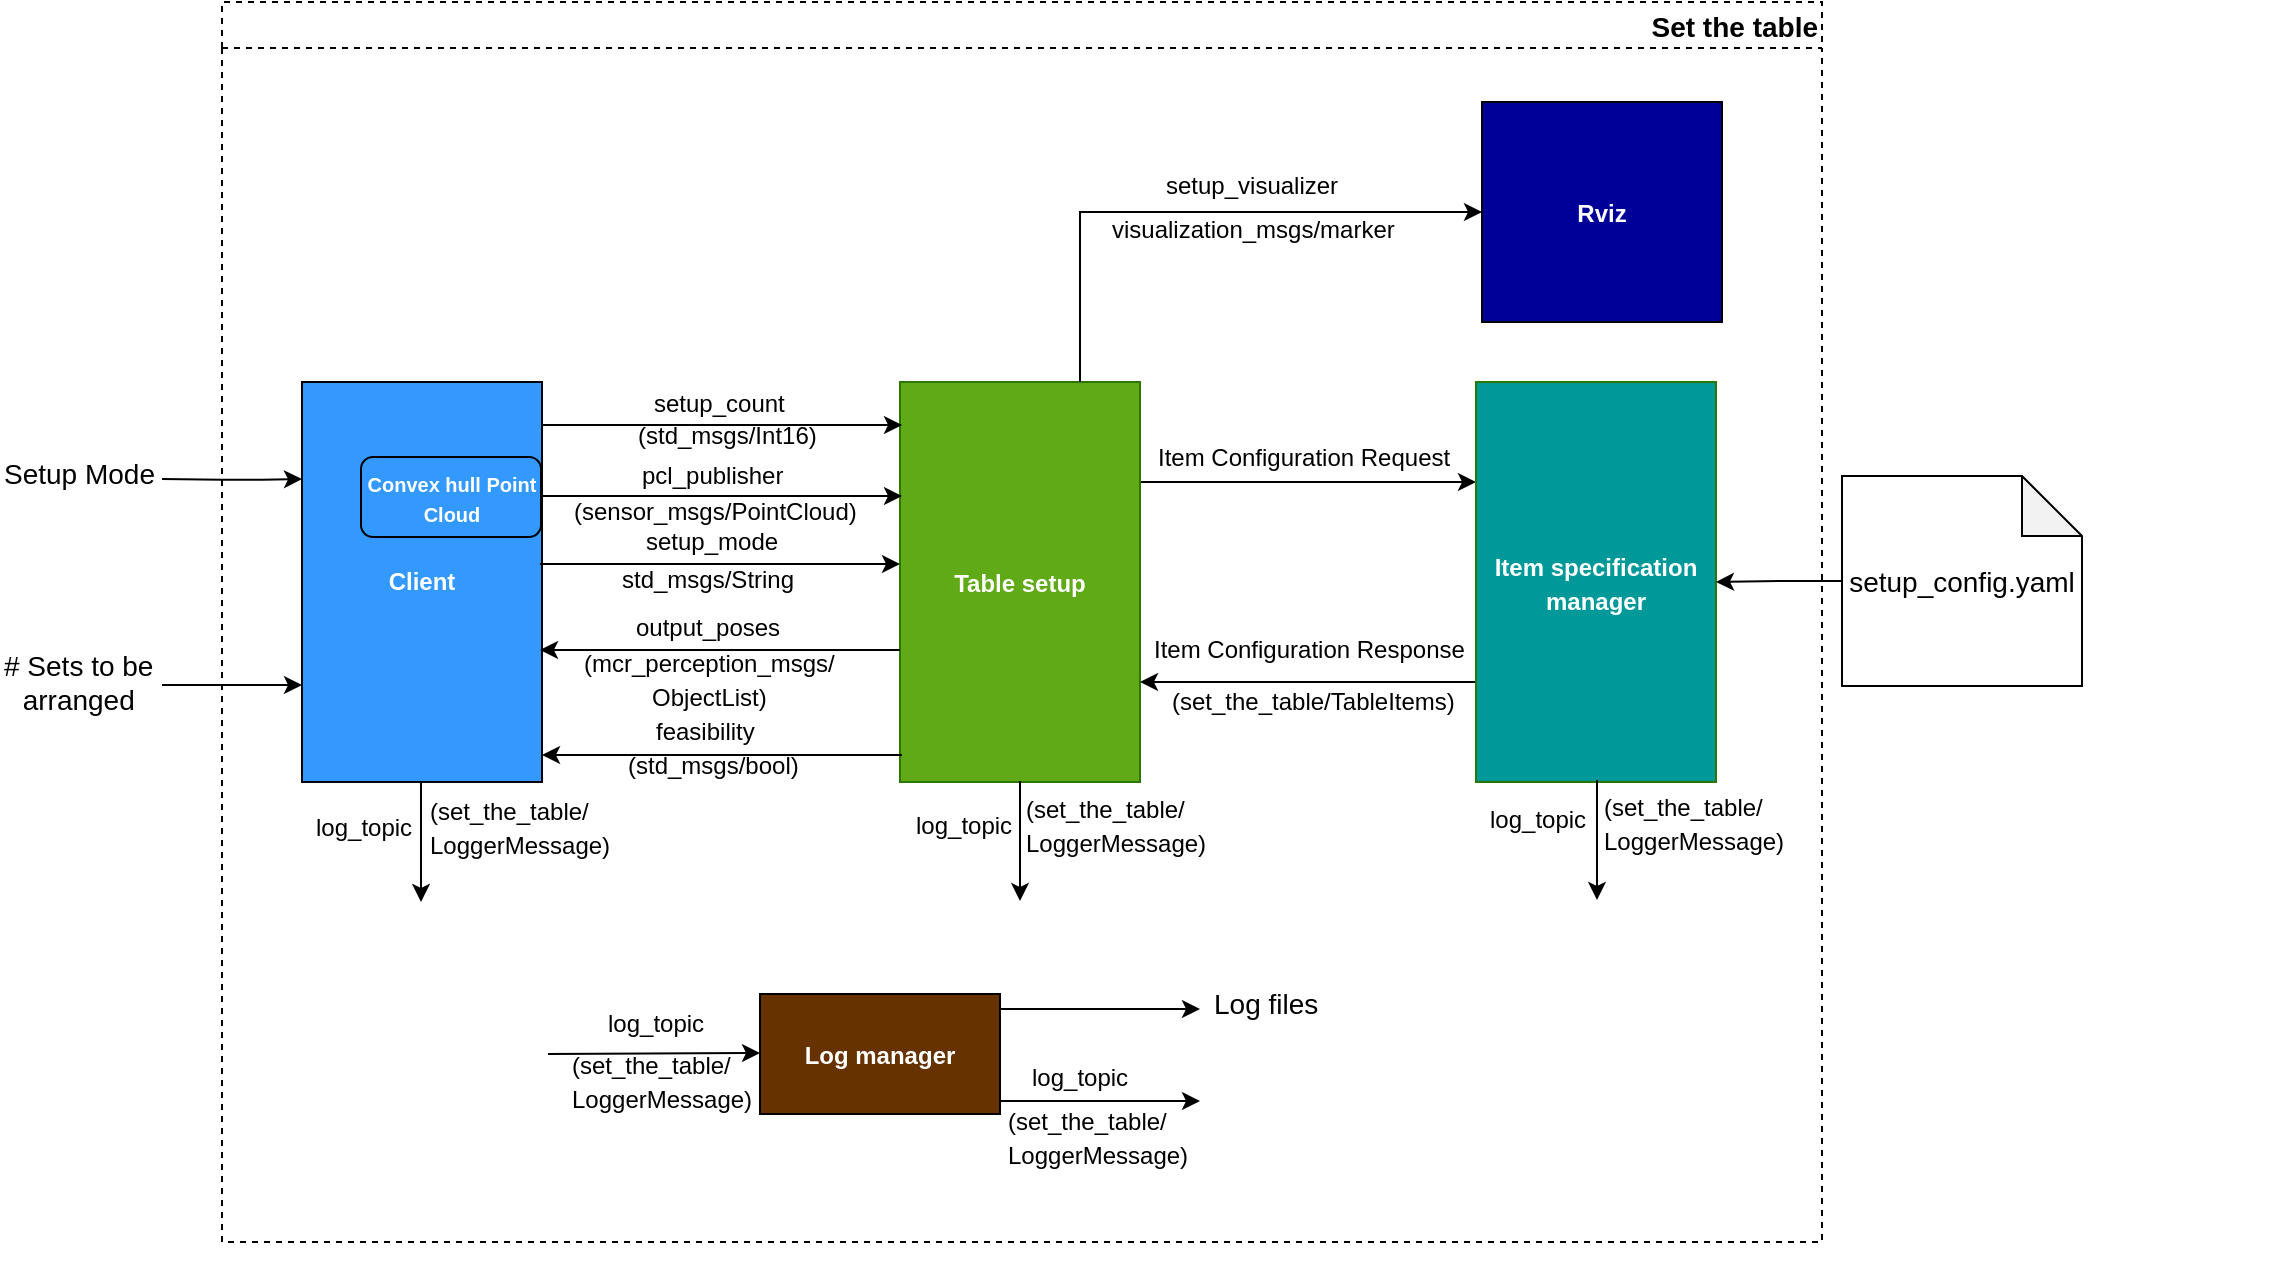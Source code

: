 <mxfile version="10.8.4" type="device"><diagram id="r4jGg_qzKVQwmuIoTdHc" name="Page-1"><mxGraphModel dx="2177" dy="778" grid="1" gridSize="10" guides="1" tooltips="1" connect="1" arrows="1" fold="1" page="1" pageScale="1" pageWidth="850" pageHeight="1100" math="0" shadow="0"><root><mxCell id="0"/><mxCell id="1" parent="0"/><mxCell id="IM8nIj1ztZkV8JJ6VEii-19" value="" style="group" parent="1" vertex="1" connectable="0"><mxGeometry x="20" y="49" width="1000" height="630" as="geometry"/></mxCell><mxCell id="IM8nIj1ztZkV8JJ6VEii-1" value="Set the table" style="swimlane;shadow=0;glass=0;dashed=1;comic=0;align=right;fontStyle=1;fontSize=14;" parent="IM8nIj1ztZkV8JJ6VEii-19" vertex="1"><mxGeometry x="-30" width="800" height="620" as="geometry"><mxRectangle x="50" y="20" width="90" height="23" as="alternateBounds"/></mxGeometry></mxCell><mxCell id="IM8nIj1ztZkV8JJ6VEii-4" value="&lt;font color=&quot;#FFFFFF&quot;&gt;&lt;b&gt;Client&lt;/b&gt;&lt;/font&gt;" style="rounded=0;whiteSpace=wrap;html=1;fillColor=#3399FF;" parent="IM8nIj1ztZkV8JJ6VEii-1" vertex="1"><mxGeometry x="40" y="190" width="120" height="200" as="geometry"/></mxCell><mxCell id="IM8nIj1ztZkV8JJ6VEii-16" value="&lt;font style=&quot;font-size: 12px&quot;&gt;setup_mode&lt;/font&gt;" style="text;html=1;resizable=0;points=[];autosize=1;align=left;verticalAlign=top;spacingTop=-4;fontSize=14;" parent="IM8nIj1ztZkV8JJ6VEii-1" vertex="1"><mxGeometry x="209.5" y="257.5" width="80" height="20" as="geometry"/></mxCell><mxCell id="IM8nIj1ztZkV8JJ6VEii-43" value="&lt;div align=&quot;center&quot;&gt;&lt;font style=&quot;font-size: 12px&quot;&gt;(mcr_perception_msgs/&lt;/font&gt;&lt;/div&gt;&lt;div align=&quot;center&quot;&gt;&lt;font style=&quot;font-size: 12px&quot;&gt;ObjectList)&lt;/font&gt;&lt;/div&gt;" style="text;html=1;resizable=0;points=[];autosize=1;align=left;verticalAlign=top;spacingTop=-4;fontSize=14;" parent="IM8nIj1ztZkV8JJ6VEii-1" vertex="1"><mxGeometry x="178.5" y="319" width="140" height="40" as="geometry"/></mxCell><mxCell id="IM8nIj1ztZkV8JJ6VEii-46" value="&lt;div style=&quot;font-size: 12px&quot;&gt;&lt;font style=&quot;font-size: 12px&quot;&gt;(std_msgs/bool)&lt;/font&gt;&lt;/div&gt;" style="text;html=1;resizable=0;points=[];autosize=1;align=left;verticalAlign=top;spacingTop=-4;fontSize=14;" parent="IM8nIj1ztZkV8JJ6VEii-1" vertex="1"><mxGeometry x="200.5" y="372" width="100" height="20" as="geometry"/></mxCell><mxCell id="IM8nIj1ztZkV8JJ6VEii-45" value="&lt;font style=&quot;font-size: 12px&quot;&gt;feasibility&lt;/font&gt;" style="text;html=1;resizable=0;points=[];autosize=1;align=left;verticalAlign=top;spacingTop=-4;fontSize=14;" parent="IM8nIj1ztZkV8JJ6VEii-1" vertex="1"><mxGeometry x="214.5" y="353" width="70" height="20" as="geometry"/></mxCell><mxCell id="IM8nIj1ztZkV8JJ6VEii-68" style="edgeStyle=orthogonalEdgeStyle;rounded=0;orthogonalLoop=1;jettySize=auto;html=1;exitX=1;exitY=0.25;exitDx=0;exitDy=0;entryX=0;entryY=0.25;entryDx=0;entryDy=0;strokeColor=#000000;fontSize=14;" parent="IM8nIj1ztZkV8JJ6VEii-1" source="IM8nIj1ztZkV8JJ6VEii-49" target="IM8nIj1ztZkV8JJ6VEii-51" edge="1"><mxGeometry relative="1" as="geometry"/></mxCell><mxCell id="IM8nIj1ztZkV8JJ6VEii-49" value="&lt;font size=&quot;1&quot;&gt;&lt;b style=&quot;font-size: 12px&quot;&gt;Table setup&lt;/b&gt;&lt;/font&gt;" style="rounded=0;whiteSpace=wrap;html=1;strokeColor=#2D7600;fillColor=#60a917;fontSize=14;fontColor=#ffffff;" parent="IM8nIj1ztZkV8JJ6VEii-1" vertex="1"><mxGeometry x="339" y="190" width="120" height="200" as="geometry"/></mxCell><mxCell id="IM8nIj1ztZkV8JJ6VEii-69" style="edgeStyle=orthogonalEdgeStyle;rounded=0;orthogonalLoop=1;jettySize=auto;html=1;exitX=0;exitY=0.75;exitDx=0;exitDy=0;entryX=1;entryY=0.75;entryDx=0;entryDy=0;strokeColor=#000000;fontSize=14;" parent="IM8nIj1ztZkV8JJ6VEii-1" source="IM8nIj1ztZkV8JJ6VEii-51" target="IM8nIj1ztZkV8JJ6VEii-49" edge="1"><mxGeometry relative="1" as="geometry"/></mxCell><mxCell id="IM8nIj1ztZkV8JJ6VEii-51" value="&lt;b&gt;&lt;font style=&quot;font-size: 12px&quot;&gt;Item specification manager&lt;/font&gt;&lt;/b&gt;" style="rounded=0;whiteSpace=wrap;html=1;strokeColor=#2D7600;fillColor=#009999;fontSize=14;fontColor=#ffffff;" parent="IM8nIj1ztZkV8JJ6VEii-1" vertex="1"><mxGeometry x="627" y="190" width="120" height="200" as="geometry"/></mxCell><mxCell id="IM8nIj1ztZkV8JJ6VEii-63" value="" style="endArrow=classic;html=1;strokeColor=#000000;fontSize=14;entryX=0.008;entryY=0.13;entryDx=0;entryDy=0;entryPerimeter=0;" parent="IM8nIj1ztZkV8JJ6VEii-1" edge="1"><mxGeometry width="50" height="50" relative="1" as="geometry"><mxPoint x="339" y="324" as="sourcePoint"/><mxPoint x="159" y="324" as="targetPoint"/></mxGeometry></mxCell><mxCell id="IM8nIj1ztZkV8JJ6VEii-44" value="&lt;font style=&quot;font-size: 12px&quot;&gt;output_poses&lt;/font&gt;" style="text;html=1;resizable=0;points=[];autosize=1;align=left;verticalAlign=top;spacingTop=-4;fontSize=14;" parent="IM8nIj1ztZkV8JJ6VEii-1" vertex="1"><mxGeometry x="204.5" y="301" width="90" height="20" as="geometry"/></mxCell><mxCell id="IM8nIj1ztZkV8JJ6VEii-74" value="&lt;div style=&quot;font-size: 12px&quot;&gt;Item Configuration Response&lt;/div&gt;" style="text;html=1;resizable=0;points=[];autosize=1;align=left;verticalAlign=top;spacingTop=-4;fontSize=14;" parent="IM8nIj1ztZkV8JJ6VEii-1" vertex="1"><mxGeometry x="464" y="314" width="170" height="20" as="geometry"/></mxCell><mxCell id="IM8nIj1ztZkV8JJ6VEii-168" style="edgeStyle=orthogonalEdgeStyle;rounded=0;orthogonalLoop=1;jettySize=auto;html=1;exitX=0.75;exitY=0;exitDx=0;exitDy=0;entryX=0;entryY=0.5;entryDx=0;entryDy=0;strokeColor=#000000;fontSize=14;" parent="IM8nIj1ztZkV8JJ6VEii-1" source="IM8nIj1ztZkV8JJ6VEii-49" target="IM8nIj1ztZkV8JJ6VEii-82" edge="1"><mxGeometry relative="1" as="geometry"/></mxCell><mxCell id="IM8nIj1ztZkV8JJ6VEii-82" value="&lt;font size=&quot;1&quot;&gt;&lt;b&gt;&lt;font style=&quot;font-size: 12px&quot; color=&quot;#FFFFFF&quot;&gt;Rviz&lt;/font&gt;&lt;/b&gt;&lt;/font&gt;" style="rounded=0;whiteSpace=wrap;html=1;strokeColor=#000000;fillColor=#000099;fontSize=14;" parent="IM8nIj1ztZkV8JJ6VEii-1" vertex="1"><mxGeometry x="630" y="50" width="120" height="110" as="geometry"/></mxCell><mxCell id="IM8nIj1ztZkV8JJ6VEii-34" value="" style="group" parent="IM8nIj1ztZkV8JJ6VEii-1" vertex="1" connectable="0"><mxGeometry x="214" y="189" width="80" height="20" as="geometry"/></mxCell><mxCell id="IM8nIj1ztZkV8JJ6VEii-17" value="&lt;font style=&quot;font-size: 12px&quot;&gt;setup_count&lt;/font&gt;" style="text;html=1;resizable=0;points=[];autosize=1;align=left;verticalAlign=top;spacingTop=-4;fontSize=14;" parent="IM8nIj1ztZkV8JJ6VEii-34" vertex="1"><mxGeometry width="80" height="20" as="geometry"/></mxCell><mxCell id="IM8nIj1ztZkV8JJ6VEii-84" value="" style="endArrow=classic;html=1;strokeColor=#000000;fontSize=14;entryX=0.008;entryY=0.13;entryDx=0;entryDy=0;entryPerimeter=0;" parent="IM8nIj1ztZkV8JJ6VEii-1" edge="1"><mxGeometry width="50" height="50" relative="1" as="geometry"><mxPoint x="160" y="211.5" as="sourcePoint"/><mxPoint x="340" y="211.5" as="targetPoint"/></mxGeometry></mxCell><mxCell id="IM8nIj1ztZkV8JJ6VEii-86" value="&lt;font style=&quot;font-size: 12px&quot;&gt;setup_visualizer&lt;/font&gt;" style="text;html=1;resizable=0;points=[];autosize=1;align=left;verticalAlign=top;spacingTop=-4;fontSize=14;" parent="IM8nIj1ztZkV8JJ6VEii-1" vertex="1"><mxGeometry x="470" y="80" width="100" height="20" as="geometry"/></mxCell><mxCell id="IM8nIj1ztZkV8JJ6VEii-88" value="&lt;font color=&quot;#FFFFFF&quot;&gt;&lt;b&gt;&lt;font style=&quot;font-size: 12px&quot;&gt;Log manager&lt;/font&gt;&lt;/b&gt;&lt;/font&gt;" style="rounded=0;whiteSpace=wrap;html=1;strokeColor=#000000;fillColor=#663300;fontSize=14;" parent="IM8nIj1ztZkV8JJ6VEii-1" vertex="1"><mxGeometry x="269" y="496" width="120" height="60" as="geometry"/></mxCell><mxCell id="IM8nIj1ztZkV8JJ6VEii-89" value="" style="endArrow=classic;html=1;strokeColor=#000000;fontSize=14;" parent="IM8nIj1ztZkV8JJ6VEii-1" edge="1"><mxGeometry width="50" height="50" relative="1" as="geometry"><mxPoint x="163" y="526" as="sourcePoint"/><mxPoint x="269" y="525.5" as="targetPoint"/></mxGeometry></mxCell><mxCell id="IM8nIj1ztZkV8JJ6VEii-90" value="&lt;font style=&quot;font-size: 12px&quot;&gt;log_topic&lt;/font&gt;" style="text;html=1;resizable=0;points=[];autosize=1;align=left;verticalAlign=top;spacingTop=-4;fontSize=14;" parent="IM8nIj1ztZkV8JJ6VEii-1" vertex="1"><mxGeometry x="191" y="499" width="70" height="20" as="geometry"/></mxCell><mxCell id="IM8nIj1ztZkV8JJ6VEii-91" value="" style="endArrow=classic;html=1;strokeColor=#000000;fontSize=14;" parent="IM8nIj1ztZkV8JJ6VEii-1" edge="1"><mxGeometry width="50" height="50" relative="1" as="geometry"><mxPoint x="389" y="503.5" as="sourcePoint"/><mxPoint x="489" y="503.5" as="targetPoint"/></mxGeometry></mxCell><mxCell id="IM8nIj1ztZkV8JJ6VEii-92" value="Log files" style="text;html=1;resizable=0;points=[];autosize=1;align=left;verticalAlign=top;spacingTop=-4;fontSize=14;" parent="IM8nIj1ztZkV8JJ6VEii-1" vertex="1"><mxGeometry x="494" y="490" width="70" height="20" as="geometry"/></mxCell><mxCell id="IM8nIj1ztZkV8JJ6VEii-93" value="&lt;font style=&quot;font-size: 12px&quot;&gt;log_topic&lt;/font&gt;" style="text;html=1;resizable=0;points=[];autosize=1;align=left;verticalAlign=top;spacingTop=-4;fontSize=14;" parent="IM8nIj1ztZkV8JJ6VEii-1" vertex="1"><mxGeometry x="403" y="526" width="70" height="20" as="geometry"/></mxCell><mxCell id="IM8nIj1ztZkV8JJ6VEii-102" value="" style="endArrow=classic;html=1;strokeColor=#000000;fontSize=14;" parent="IM8nIj1ztZkV8JJ6VEii-1" edge="1"><mxGeometry width="50" height="50" relative="1" as="geometry"><mxPoint x="389" y="549.5" as="sourcePoint"/><mxPoint x="489" y="549.5" as="targetPoint"/></mxGeometry></mxCell><mxCell id="IM8nIj1ztZkV8JJ6VEii-103" value="&lt;div&gt;&lt;font style=&quot;font-size: 12px&quot;&gt;(set_the_table/&lt;/font&gt;&lt;/div&gt;&lt;div&gt;&lt;font style=&quot;font-size: 12px&quot;&gt;LoggerMessage)&lt;/font&gt;&lt;/div&gt;" style="text;html=1;resizable=0;points=[];autosize=1;align=left;verticalAlign=top;spacingTop=-4;fontSize=14;" parent="IM8nIj1ztZkV8JJ6VEii-1" vertex="1"><mxGeometry x="391" y="548" width="110" height="40" as="geometry"/></mxCell><mxCell id="IM8nIj1ztZkV8JJ6VEii-107" value="" style="endArrow=classic;html=1;strokeColor=#000000;fontSize=14;" parent="IM8nIj1ztZkV8JJ6VEii-1" edge="1"><mxGeometry width="50" height="50" relative="1" as="geometry"><mxPoint x="-30" y="341.5" as="sourcePoint"/><mxPoint x="40" y="341.5" as="targetPoint"/></mxGeometry></mxCell><mxCell id="IM8nIj1ztZkV8JJ6VEii-113" value="&lt;div&gt;&lt;font style=&quot;font-size: 12px&quot;&gt;(set_the_table/&lt;/font&gt;&lt;/div&gt;&lt;div&gt;&lt;font style=&quot;font-size: 12px&quot;&gt;LoggerMessage)&lt;/font&gt;&lt;/div&gt;" style="text;html=1;resizable=0;points=[];autosize=1;align=left;verticalAlign=top;spacingTop=-4;fontSize=14;" parent="IM8nIj1ztZkV8JJ6VEii-1" vertex="1"><mxGeometry x="101.5" y="393" width="110" height="40" as="geometry"/></mxCell><mxCell id="IM8nIj1ztZkV8JJ6VEii-116" value="&lt;font style=&quot;font-size: 12px&quot;&gt;log_topic&lt;/font&gt;" style="text;html=1;resizable=0;points=[];autosize=1;align=left;verticalAlign=top;spacingTop=-4;fontSize=14;" parent="IM8nIj1ztZkV8JJ6VEii-1" vertex="1"><mxGeometry x="45" y="401" width="70" height="20" as="geometry"/></mxCell><mxCell id="IM8nIj1ztZkV8JJ6VEii-160" value="&lt;div&gt;&lt;font style=&quot;font-size: 12px&quot;&gt;(set_the_table/&lt;/font&gt;&lt;/div&gt;&lt;div&gt;&lt;font style=&quot;font-size: 12px&quot;&gt;LoggerMessage)&lt;/font&gt;&lt;/div&gt;" style="text;html=1;resizable=0;points=[];autosize=1;align=left;verticalAlign=top;spacingTop=-4;fontSize=14;" parent="IM8nIj1ztZkV8JJ6VEii-1" vertex="1"><mxGeometry x="400" y="391.5" width="110" height="40" as="geometry"/></mxCell><mxCell id="IM8nIj1ztZkV8JJ6VEii-161" value="&lt;font style=&quot;font-size: 12px&quot;&gt;log_topic&lt;/font&gt;" style="text;html=1;resizable=0;points=[];autosize=1;align=left;verticalAlign=top;spacingTop=-4;fontSize=14;" parent="IM8nIj1ztZkV8JJ6VEii-1" vertex="1"><mxGeometry x="344.5" y="399.5" width="70" height="20" as="geometry"/></mxCell><mxCell id="IM8nIj1ztZkV8JJ6VEii-162" value="" style="endArrow=classic;html=1;entryX=0.5;entryY=0;entryDx=0;entryDy=0;strokeColor=#000000;" parent="IM8nIj1ztZkV8JJ6VEii-1" edge="1"><mxGeometry width="50" height="50" relative="1" as="geometry"><mxPoint x="399" y="389.5" as="sourcePoint"/><mxPoint x="399" y="449.5" as="targetPoint"/><Array as="points"><mxPoint x="399" y="409.5"/></Array></mxGeometry></mxCell><mxCell id="IM8nIj1ztZkV8JJ6VEii-163" value="&lt;div&gt;&lt;font style=&quot;font-size: 12px&quot;&gt;(set_the_table/&lt;/font&gt;&lt;/div&gt;&lt;div&gt;&lt;font style=&quot;font-size: 12px&quot;&gt;LoggerMessage)&lt;/font&gt;&lt;/div&gt;" style="text;html=1;resizable=0;points=[];autosize=1;align=left;verticalAlign=top;spacingTop=-4;fontSize=14;" parent="IM8nIj1ztZkV8JJ6VEii-1" vertex="1"><mxGeometry x="689" y="391" width="110" height="40" as="geometry"/></mxCell><mxCell id="IM8nIj1ztZkV8JJ6VEii-164" value="&lt;font style=&quot;font-size: 12px&quot;&gt;log_topic&lt;/font&gt;" style="text;html=1;resizable=0;points=[];autosize=1;align=left;verticalAlign=top;spacingTop=-4;fontSize=14;" parent="IM8nIj1ztZkV8JJ6VEii-1" vertex="1"><mxGeometry x="632" y="397" width="70" height="20" as="geometry"/></mxCell><mxCell id="IM8nIj1ztZkV8JJ6VEii-165" value="" style="endArrow=classic;html=1;entryX=0.5;entryY=0;entryDx=0;entryDy=0;strokeColor=#000000;" parent="IM8nIj1ztZkV8JJ6VEii-1" edge="1"><mxGeometry width="50" height="50" relative="1" as="geometry"><mxPoint x="687.5" y="389" as="sourcePoint"/><mxPoint x="687.5" y="449" as="targetPoint"/><Array as="points"><mxPoint x="687.5" y="409"/></Array></mxGeometry></mxCell><mxCell id="IM8nIj1ztZkV8JJ6VEii-166" value="&lt;div&gt;&lt;font style=&quot;font-size: 12px&quot;&gt;(set_the_table/&lt;/font&gt;&lt;/div&gt;&lt;div&gt;&lt;font style=&quot;font-size: 12px&quot;&gt;LoggerMessage)&lt;/font&gt;&lt;/div&gt;" style="text;html=1;resizable=0;points=[];autosize=1;align=left;verticalAlign=top;spacingTop=-4;fontSize=14;" parent="IM8nIj1ztZkV8JJ6VEii-1" vertex="1"><mxGeometry x="173" y="520" width="110" height="40" as="geometry"/></mxCell><mxCell id="_k7nOBPp9oRe6hQ-rilk-1" value="(set_the_table/TableItems)" style="text;html=1;resizable=0;points=[];autosize=1;align=left;verticalAlign=top;spacingTop=-4;" parent="IM8nIj1ztZkV8JJ6VEii-1" vertex="1"><mxGeometry x="473" y="340" width="160" height="20" as="geometry"/></mxCell><mxCell id="IM8nIj1ztZkV8JJ6VEii-94" value="&lt;font style=&quot;font-size: 12px&quot;&gt;(sensor_msgs/PointCloud)&lt;/font&gt;" style="text;html=1;resizable=0;points=[];autosize=1;align=left;verticalAlign=top;spacingTop=-4;fontSize=14;" parent="IM8nIj1ztZkV8JJ6VEii-1" vertex="1"><mxGeometry x="174" y="242.5" width="160" height="20" as="geometry"/></mxCell><mxCell id="ryAoMoOi5_UAcYh3lFcm-1" value="&lt;font style=&quot;font-size: 10px&quot; color=&quot;#FFFFFF&quot;&gt;&lt;b&gt;Convex hull Point Cloud&lt;/b&gt;&lt;/font&gt;" style="rounded=1;whiteSpace=wrap;html=1;fillColor=none;" parent="IM8nIj1ztZkV8JJ6VEii-1" vertex="1"><mxGeometry x="69.5" y="227.5" width="90" height="40" as="geometry"/></mxCell><mxCell id="ryAoMoOi5_UAcYh3lFcm-2" value="" style="endArrow=classic;html=1;strokeColor=#000000;fontSize=14;" parent="IM8nIj1ztZkV8JJ6VEii-1" edge="1"><mxGeometry width="50" height="50" relative="1" as="geometry"><mxPoint x="-30" y="238.5" as="sourcePoint"/><mxPoint x="40" y="238.5" as="targetPoint"/><Array as="points"><mxPoint x="10" y="239"/></Array></mxGeometry></mxCell><mxCell id="IM8nIj1ztZkV8JJ6VEii-18" value="&lt;div style=&quot;font-size: 12px&quot;&gt;(std_msgs/Int16)&lt;/div&gt;" style="text;html=1;resizable=0;points=[];autosize=1;align=left;verticalAlign=top;spacingTop=-4;fontSize=14;" parent="IM8nIj1ztZkV8JJ6VEii-19" vertex="1"><mxGeometry x="176" y="207" width="110" height="20" as="geometry"/></mxCell><mxCell id="IM8nIj1ztZkV8JJ6VEii-42" value="&lt;font style=&quot;font-size: 12px&quot;&gt;pcl_publisher&lt;/font&gt;" style="text;html=1;resizable=0;points=[];autosize=1;align=left;verticalAlign=top;spacingTop=-4;fontSize=14;" parent="IM8nIj1ztZkV8JJ6VEii-19" vertex="1"><mxGeometry x="178" y="225" width="90" height="20" as="geometry"/></mxCell><mxCell id="IM8nIj1ztZkV8JJ6VEii-167" value="" style="edgeStyle=orthogonalEdgeStyle;rounded=0;orthogonalLoop=1;jettySize=auto;html=1;strokeColor=#000000;fontSize=14;" parent="IM8nIj1ztZkV8JJ6VEii-19" source="IM8nIj1ztZkV8JJ6VEii-111" target="IM8nIj1ztZkV8JJ6VEii-51" edge="1"><mxGeometry relative="1" as="geometry"/></mxCell><mxCell id="IM8nIj1ztZkV8JJ6VEii-111" value="setup_config.yaml" style="shape=note;whiteSpace=wrap;html=1;backgroundOutline=1;darkOpacity=0.05;strokeColor=#000000;fillColor=#FFFFFF;fontSize=14;" parent="IM8nIj1ztZkV8JJ6VEii-19" vertex="1"><mxGeometry x="780" y="237" width="120" height="105" as="geometry"/></mxCell><mxCell id="IM8nIj1ztZkV8JJ6VEii-61" value="" style="endArrow=classic;html=1;strokeColor=#000000;fontSize=14;entryX=0.008;entryY=0.13;entryDx=0;entryDy=0;entryPerimeter=0;" parent="1" edge="1"><mxGeometry width="50" height="50" relative="1" as="geometry"><mxPoint x="150" y="296" as="sourcePoint"/><mxPoint x="330" y="296" as="targetPoint"/></mxGeometry></mxCell><mxCell id="IM8nIj1ztZkV8JJ6VEii-64" value="" style="endArrow=classic;html=1;strokeColor=#000000;fontSize=14;entryX=0.008;entryY=0.13;entryDx=0;entryDy=0;entryPerimeter=0;" parent="1" edge="1"><mxGeometry width="50" height="50" relative="1" as="geometry"><mxPoint x="330" y="425.5" as="sourcePoint"/><mxPoint x="150" y="425.5" as="targetPoint"/></mxGeometry></mxCell><mxCell id="IM8nIj1ztZkV8JJ6VEii-70" value="&lt;font style=&quot;font-size: 12px&quot;&gt;Item Configuration Request&lt;/font&gt;" style="text;html=1;resizable=0;points=[];autosize=1;align=left;verticalAlign=top;spacingTop=-4;fontSize=14;" parent="1" vertex="1"><mxGeometry x="456" y="265" width="160" height="20" as="geometry"/></mxCell><mxCell id="IM8nIj1ztZkV8JJ6VEii-87" value="&lt;font style=&quot;font-size: 12px&quot;&gt;visualization_msgs/marker&lt;/font&gt;" style="text;html=1;resizable=0;points=[];autosize=1;align=left;verticalAlign=top;spacingTop=-4;fontSize=14;" parent="1" vertex="1"><mxGeometry x="433" y="151" width="160" height="20" as="geometry"/></mxCell><mxCell id="IM8nIj1ztZkV8JJ6VEii-109" value="&lt;div align=&quot;center&quot;&gt;# Sets to be&lt;/div&gt;&lt;div align=&quot;center&quot;&gt; arranged&lt;/div&gt;" style="text;html=1;resizable=0;points=[];autosize=1;align=left;verticalAlign=top;spacingTop=-4;fontSize=14;" parent="1" vertex="1"><mxGeometry x="-121" y="370" width="90" height="40" as="geometry"/></mxCell><mxCell id="IM8nIj1ztZkV8JJ6VEii-112" value="" style="endArrow=classic;html=1;entryX=0.5;entryY=0;entryDx=0;entryDy=0;strokeColor=#000000;" parent="1" edge="1"><mxGeometry width="50" height="50" relative="1" as="geometry"><mxPoint x="89.5" y="439" as="sourcePoint"/><mxPoint x="89.5" y="499" as="targetPoint"/><Array as="points"><mxPoint x="89.5" y="459"/></Array></mxGeometry></mxCell><mxCell id="_k7nOBPp9oRe6hQ-rilk-4" value="" style="endArrow=classic;html=1;strokeColor=#000000;fontSize=14;entryX=0.008;entryY=0.13;entryDx=0;entryDy=0;entryPerimeter=0;" parent="1" edge="1"><mxGeometry width="50" height="50" relative="1" as="geometry"><mxPoint x="149" y="330" as="sourcePoint"/><mxPoint x="329" y="330" as="targetPoint"/></mxGeometry></mxCell><mxCell id="_k7nOBPp9oRe6hQ-rilk-5" value="&lt;font style=&quot;font-size: 12px&quot;&gt;std_msgs/String&lt;/font&gt;" style="text;html=1;resizable=0;points=[];autosize=1;align=left;verticalAlign=top;spacingTop=-4;fontSize=14;" parent="1" vertex="1"><mxGeometry x="187.5" y="325.5" width="100" height="20" as="geometry"/></mxCell><mxCell id="ryAoMoOi5_UAcYh3lFcm-3" value="Setup Mode" style="text;html=1;resizable=0;points=[];autosize=1;align=left;verticalAlign=top;spacingTop=-4;fontSize=14;" parent="1" vertex="1"><mxGeometry x="-121" y="273.5" width="90" height="20" as="geometry"/></mxCell></root></mxGraphModel></diagram></mxfile>